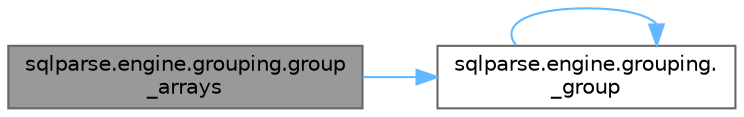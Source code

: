 digraph "sqlparse.engine.grouping.group_arrays"
{
 // LATEX_PDF_SIZE
  bgcolor="transparent";
  edge [fontname=Helvetica,fontsize=10,labelfontname=Helvetica,labelfontsize=10];
  node [fontname=Helvetica,fontsize=10,shape=box,height=0.2,width=0.4];
  rankdir="LR";
  Node1 [id="Node000001",label="sqlparse.engine.grouping.group\l_arrays",height=0.2,width=0.4,color="gray40", fillcolor="grey60", style="filled", fontcolor="black",tooltip=" "];
  Node1 -> Node2 [id="edge1_Node000001_Node000002",color="steelblue1",style="solid",tooltip=" "];
  Node2 [id="Node000002",label="sqlparse.engine.grouping.\l_group",height=0.2,width=0.4,color="grey40", fillcolor="white", style="filled",URL="$namespacesqlparse_1_1engine_1_1grouping.html#af50bc16537a9af599a6cdf77a7556ed1",tooltip=" "];
  Node2 -> Node2 [id="edge2_Node000002_Node000002",color="steelblue1",style="solid",tooltip=" "];
}
